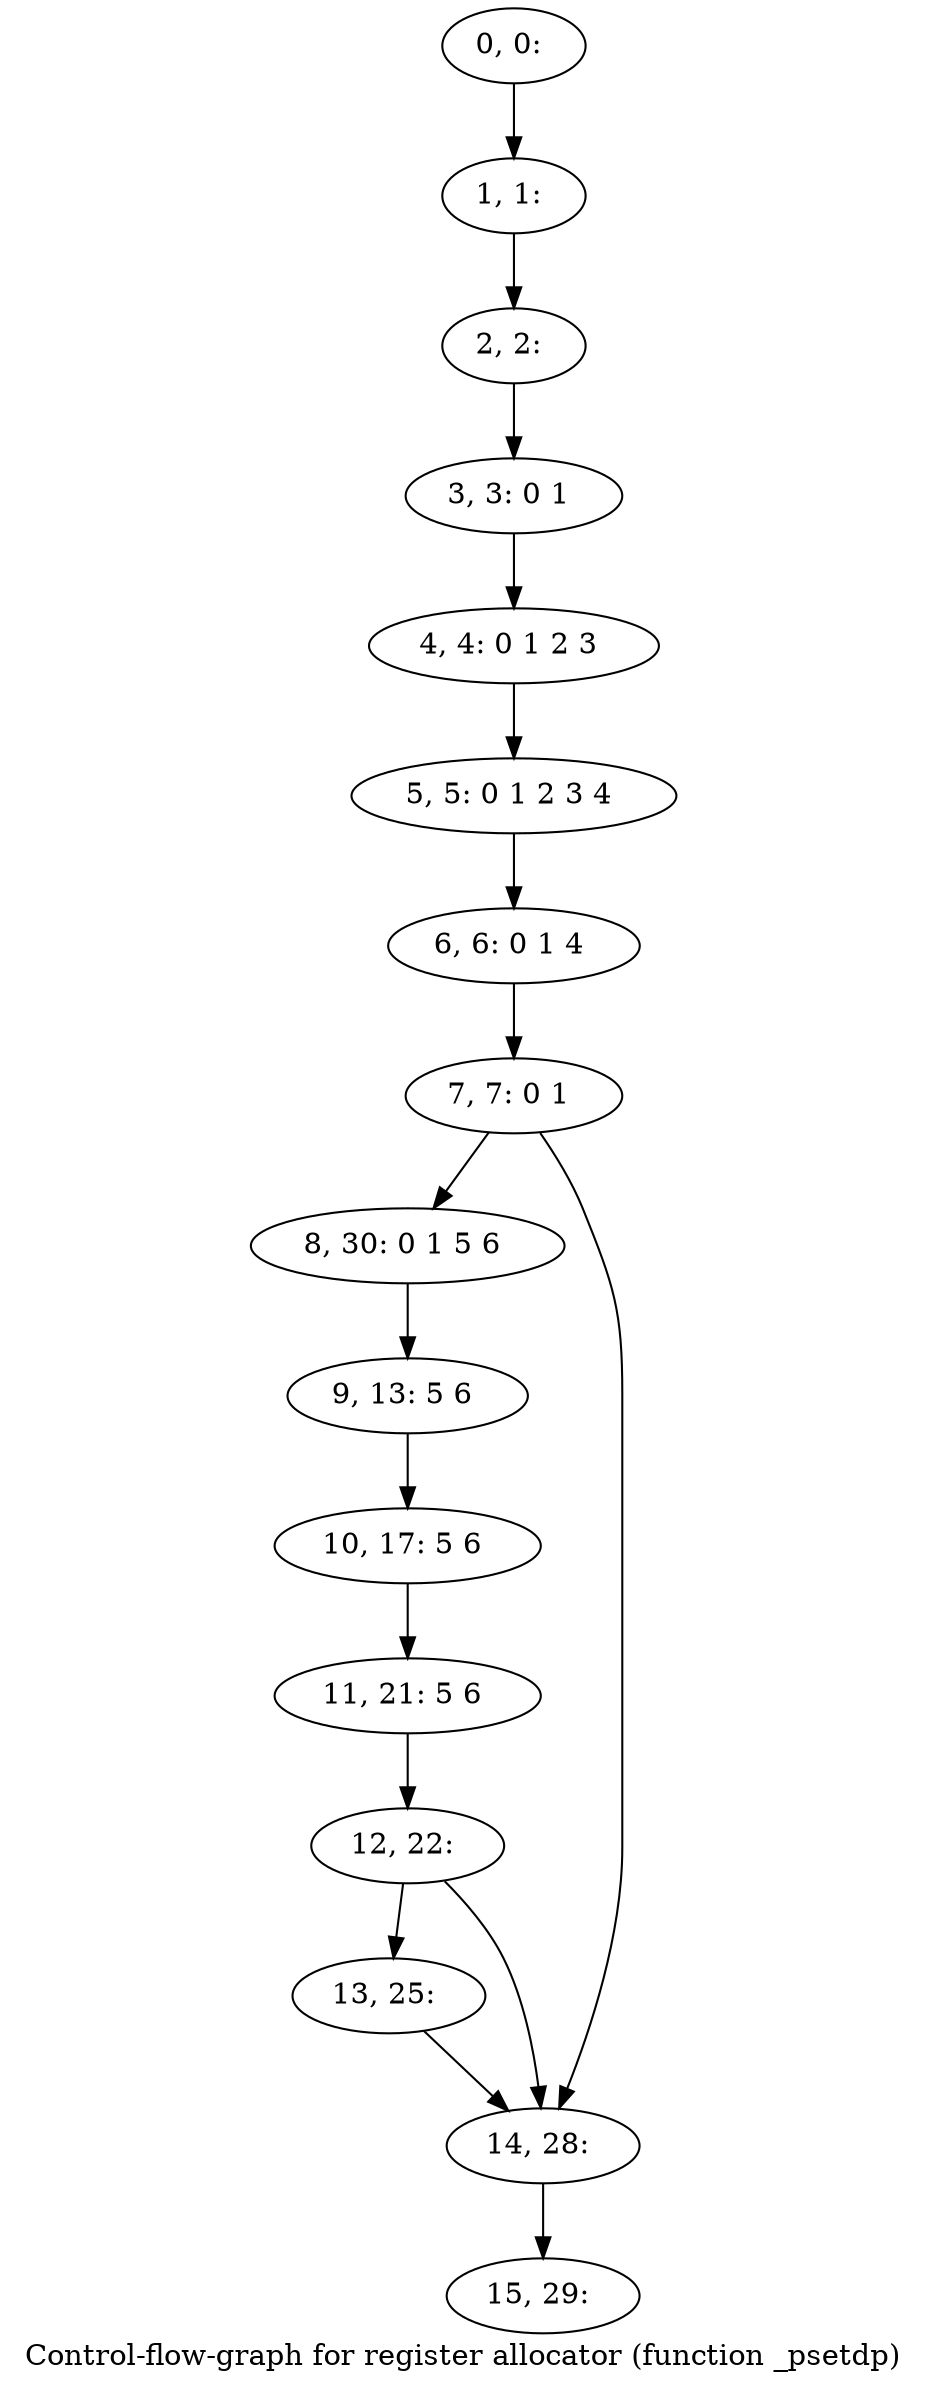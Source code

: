 digraph G {
graph [label="Control-flow-graph for register allocator (function _psetdp)"]
0[label="0, 0: "];
1[label="1, 1: "];
2[label="2, 2: "];
3[label="3, 3: 0 1 "];
4[label="4, 4: 0 1 2 3 "];
5[label="5, 5: 0 1 2 3 4 "];
6[label="6, 6: 0 1 4 "];
7[label="7, 7: 0 1 "];
8[label="8, 30: 0 1 5 6 "];
9[label="9, 13: 5 6 "];
10[label="10, 17: 5 6 "];
11[label="11, 21: 5 6 "];
12[label="12, 22: "];
13[label="13, 25: "];
14[label="14, 28: "];
15[label="15, 29: "];
0->1 ;
1->2 ;
2->3 ;
3->4 ;
4->5 ;
5->6 ;
6->7 ;
7->8 ;
7->14 ;
8->9 ;
9->10 ;
10->11 ;
11->12 ;
12->13 ;
12->14 ;
13->14 ;
14->15 ;
}
